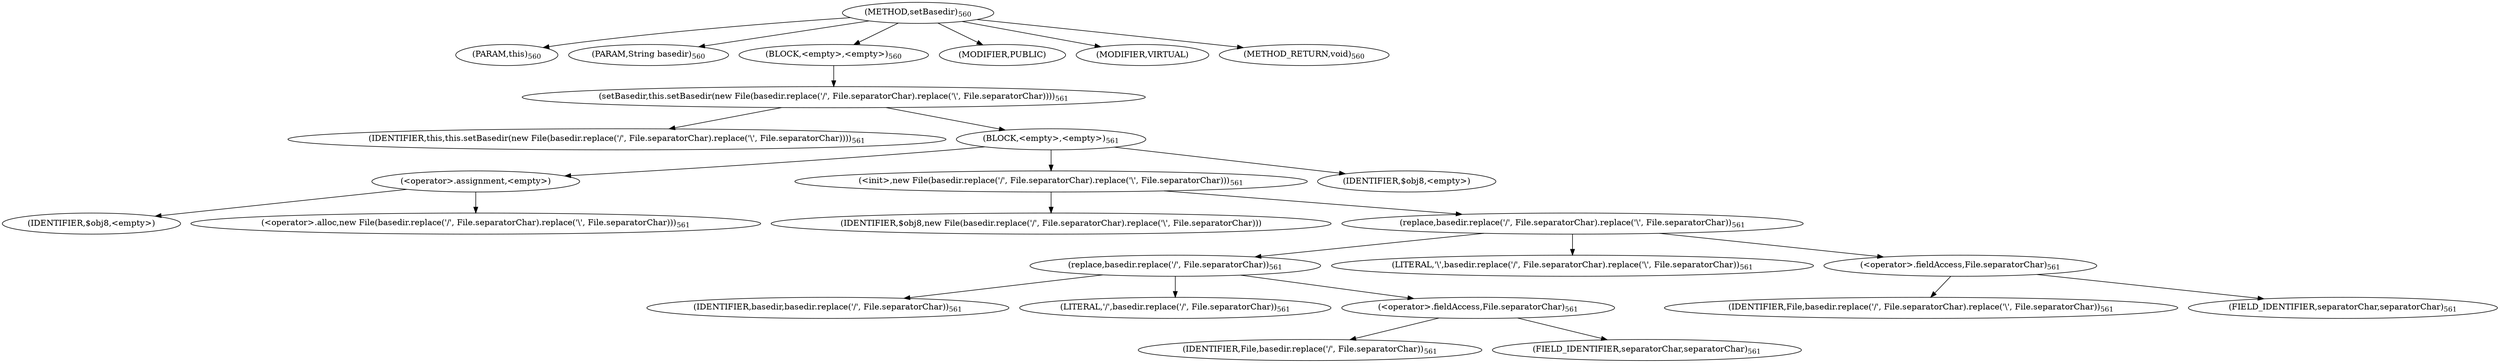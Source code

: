 digraph "setBasedir" {  
"1054" [label = <(METHOD,setBasedir)<SUB>560</SUB>> ]
"18" [label = <(PARAM,this)<SUB>560</SUB>> ]
"1055" [label = <(PARAM,String basedir)<SUB>560</SUB>> ]
"1056" [label = <(BLOCK,&lt;empty&gt;,&lt;empty&gt;)<SUB>560</SUB>> ]
"1057" [label = <(setBasedir,this.setBasedir(new File(basedir.replace('/', File.separatorChar).replace('\\', File.separatorChar))))<SUB>561</SUB>> ]
"17" [label = <(IDENTIFIER,this,this.setBasedir(new File(basedir.replace('/', File.separatorChar).replace('\\', File.separatorChar))))<SUB>561</SUB>> ]
"1058" [label = <(BLOCK,&lt;empty&gt;,&lt;empty&gt;)<SUB>561</SUB>> ]
"1059" [label = <(&lt;operator&gt;.assignment,&lt;empty&gt;)> ]
"1060" [label = <(IDENTIFIER,$obj8,&lt;empty&gt;)> ]
"1061" [label = <(&lt;operator&gt;.alloc,new File(basedir.replace('/', File.separatorChar).replace('\\', File.separatorChar)))<SUB>561</SUB>> ]
"1062" [label = <(&lt;init&gt;,new File(basedir.replace('/', File.separatorChar).replace('\\', File.separatorChar)))<SUB>561</SUB>> ]
"1063" [label = <(IDENTIFIER,$obj8,new File(basedir.replace('/', File.separatorChar).replace('\\', File.separatorChar)))> ]
"1064" [label = <(replace,basedir.replace('/', File.separatorChar).replace('\\', File.separatorChar))<SUB>561</SUB>> ]
"1065" [label = <(replace,basedir.replace('/', File.separatorChar))<SUB>561</SUB>> ]
"1066" [label = <(IDENTIFIER,basedir,basedir.replace('/', File.separatorChar))<SUB>561</SUB>> ]
"1067" [label = <(LITERAL,'/',basedir.replace('/', File.separatorChar))<SUB>561</SUB>> ]
"1068" [label = <(&lt;operator&gt;.fieldAccess,File.separatorChar)<SUB>561</SUB>> ]
"1069" [label = <(IDENTIFIER,File,basedir.replace('/', File.separatorChar))<SUB>561</SUB>> ]
"1070" [label = <(FIELD_IDENTIFIER,separatorChar,separatorChar)<SUB>561</SUB>> ]
"1071" [label = <(LITERAL,'\\',basedir.replace('/', File.separatorChar).replace('\\', File.separatorChar))<SUB>561</SUB>> ]
"1072" [label = <(&lt;operator&gt;.fieldAccess,File.separatorChar)<SUB>561</SUB>> ]
"1073" [label = <(IDENTIFIER,File,basedir.replace('/', File.separatorChar).replace('\\', File.separatorChar))<SUB>561</SUB>> ]
"1074" [label = <(FIELD_IDENTIFIER,separatorChar,separatorChar)<SUB>561</SUB>> ]
"1075" [label = <(IDENTIFIER,$obj8,&lt;empty&gt;)> ]
"1076" [label = <(MODIFIER,PUBLIC)> ]
"1077" [label = <(MODIFIER,VIRTUAL)> ]
"1078" [label = <(METHOD_RETURN,void)<SUB>560</SUB>> ]
  "1054" -> "18" 
  "1054" -> "1055" 
  "1054" -> "1056" 
  "1054" -> "1076" 
  "1054" -> "1077" 
  "1054" -> "1078" 
  "1056" -> "1057" 
  "1057" -> "17" 
  "1057" -> "1058" 
  "1058" -> "1059" 
  "1058" -> "1062" 
  "1058" -> "1075" 
  "1059" -> "1060" 
  "1059" -> "1061" 
  "1062" -> "1063" 
  "1062" -> "1064" 
  "1064" -> "1065" 
  "1064" -> "1071" 
  "1064" -> "1072" 
  "1065" -> "1066" 
  "1065" -> "1067" 
  "1065" -> "1068" 
  "1068" -> "1069" 
  "1068" -> "1070" 
  "1072" -> "1073" 
  "1072" -> "1074" 
}
